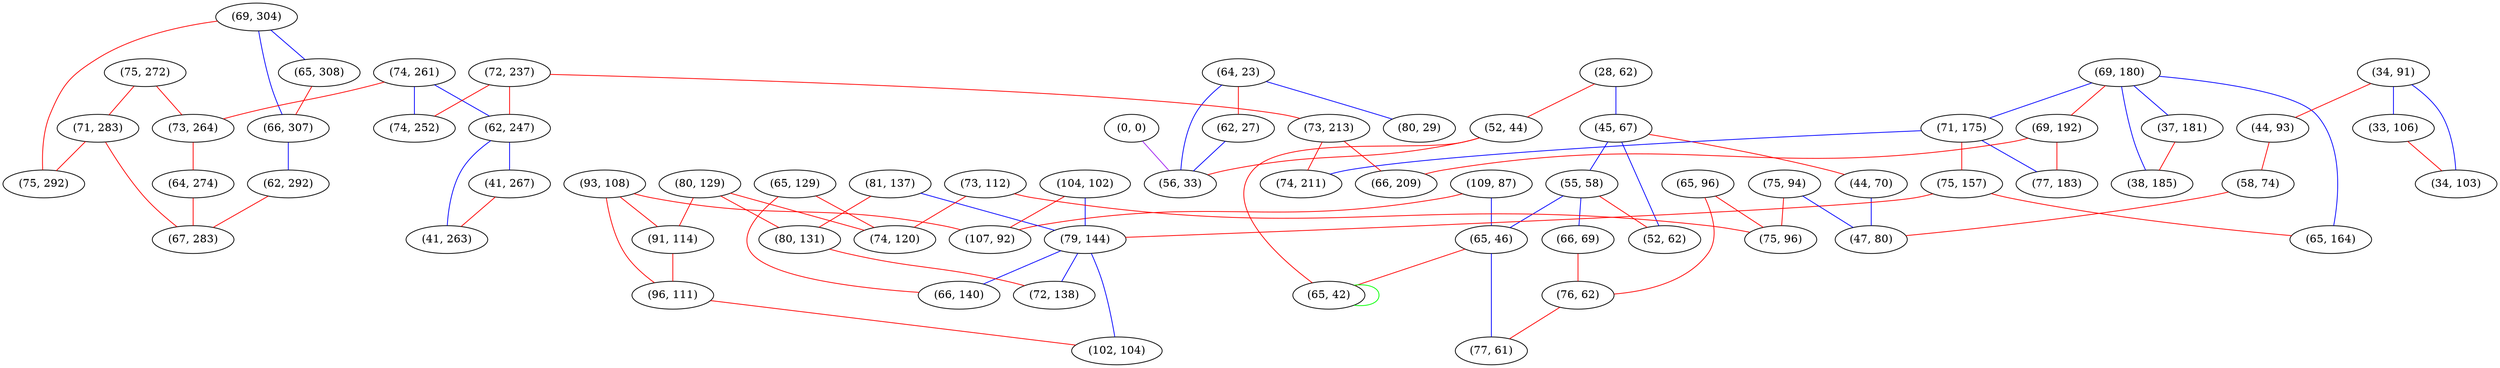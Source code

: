 graph "" {
"(75, 272)";
"(109, 87)";
"(28, 62)";
"(69, 304)";
"(45, 67)";
"(71, 283)";
"(44, 70)";
"(69, 180)";
"(0, 0)";
"(37, 181)";
"(55, 58)";
"(66, 69)";
"(34, 91)";
"(64, 23)";
"(71, 175)";
"(74, 261)";
"(52, 44)";
"(72, 237)";
"(81, 137)";
"(73, 213)";
"(65, 129)";
"(62, 247)";
"(52, 62)";
"(93, 108)";
"(75, 157)";
"(80, 129)";
"(69, 192)";
"(44, 93)";
"(104, 102)";
"(65, 96)";
"(79, 144)";
"(91, 114)";
"(65, 308)";
"(107, 92)";
"(62, 27)";
"(77, 183)";
"(66, 307)";
"(73, 112)";
"(75, 94)";
"(74, 211)";
"(73, 264)";
"(75, 292)";
"(65, 46)";
"(64, 274)";
"(33, 106)";
"(41, 267)";
"(76, 62)";
"(58, 74)";
"(65, 42)";
"(62, 292)";
"(47, 80)";
"(66, 140)";
"(66, 209)";
"(41, 263)";
"(34, 103)";
"(96, 111)";
"(80, 131)";
"(80, 29)";
"(72, 138)";
"(65, 164)";
"(67, 283)";
"(75, 96)";
"(74, 120)";
"(38, 185)";
"(102, 104)";
"(56, 33)";
"(74, 252)";
"(77, 61)";
"(75, 272)" -- "(71, 283)"  [color=red, key=0, weight=1];
"(75, 272)" -- "(73, 264)"  [color=red, key=0, weight=1];
"(109, 87)" -- "(65, 46)"  [color=blue, key=0, weight=3];
"(109, 87)" -- "(107, 92)"  [color=red, key=0, weight=1];
"(28, 62)" -- "(52, 44)"  [color=red, key=0, weight=1];
"(28, 62)" -- "(45, 67)"  [color=blue, key=0, weight=3];
"(69, 304)" -- "(66, 307)"  [color=blue, key=0, weight=3];
"(69, 304)" -- "(75, 292)"  [color=red, key=0, weight=1];
"(69, 304)" -- "(65, 308)"  [color=blue, key=0, weight=3];
"(45, 67)" -- "(52, 62)"  [color=blue, key=0, weight=3];
"(45, 67)" -- "(44, 70)"  [color=red, key=0, weight=1];
"(45, 67)" -- "(55, 58)"  [color=blue, key=0, weight=3];
"(71, 283)" -- "(75, 292)"  [color=red, key=0, weight=1];
"(71, 283)" -- "(67, 283)"  [color=red, key=0, weight=1];
"(44, 70)" -- "(47, 80)"  [color=blue, key=0, weight=3];
"(69, 180)" -- "(65, 164)"  [color=blue, key=0, weight=3];
"(69, 180)" -- "(38, 185)"  [color=blue, key=0, weight=3];
"(69, 180)" -- "(37, 181)"  [color=blue, key=0, weight=3];
"(69, 180)" -- "(69, 192)"  [color=red, key=0, weight=1];
"(69, 180)" -- "(71, 175)"  [color=blue, key=0, weight=3];
"(0, 0)" -- "(56, 33)"  [color=purple, key=0, weight=4];
"(37, 181)" -- "(38, 185)"  [color=red, key=0, weight=1];
"(55, 58)" -- "(66, 69)"  [color=blue, key=0, weight=3];
"(55, 58)" -- "(65, 46)"  [color=blue, key=0, weight=3];
"(55, 58)" -- "(52, 62)"  [color=red, key=0, weight=1];
"(66, 69)" -- "(76, 62)"  [color=red, key=0, weight=1];
"(34, 91)" -- "(44, 93)"  [color=red, key=0, weight=1];
"(34, 91)" -- "(33, 106)"  [color=blue, key=0, weight=3];
"(34, 91)" -- "(34, 103)"  [color=blue, key=0, weight=3];
"(64, 23)" -- "(62, 27)"  [color=red, key=0, weight=1];
"(64, 23)" -- "(56, 33)"  [color=blue, key=0, weight=3];
"(64, 23)" -- "(80, 29)"  [color=blue, key=0, weight=3];
"(71, 175)" -- "(77, 183)"  [color=blue, key=0, weight=3];
"(71, 175)" -- "(74, 211)"  [color=blue, key=0, weight=3];
"(71, 175)" -- "(75, 157)"  [color=red, key=0, weight=1];
"(74, 261)" -- "(73, 264)"  [color=red, key=0, weight=1];
"(74, 261)" -- "(62, 247)"  [color=blue, key=0, weight=3];
"(74, 261)" -- "(74, 252)"  [color=blue, key=0, weight=3];
"(52, 44)" -- "(65, 42)"  [color=red, key=0, weight=1];
"(52, 44)" -- "(56, 33)"  [color=red, key=0, weight=1];
"(72, 237)" -- "(73, 213)"  [color=red, key=0, weight=1];
"(72, 237)" -- "(62, 247)"  [color=red, key=0, weight=1];
"(72, 237)" -- "(74, 252)"  [color=red, key=0, weight=1];
"(81, 137)" -- "(80, 131)"  [color=red, key=0, weight=1];
"(81, 137)" -- "(79, 144)"  [color=blue, key=0, weight=3];
"(73, 213)" -- "(74, 211)"  [color=red, key=0, weight=1];
"(73, 213)" -- "(66, 209)"  [color=red, key=0, weight=1];
"(65, 129)" -- "(74, 120)"  [color=red, key=0, weight=1];
"(65, 129)" -- "(66, 140)"  [color=red, key=0, weight=1];
"(62, 247)" -- "(41, 267)"  [color=blue, key=0, weight=3];
"(62, 247)" -- "(41, 263)"  [color=blue, key=0, weight=3];
"(93, 108)" -- "(91, 114)"  [color=red, key=0, weight=1];
"(93, 108)" -- "(107, 92)"  [color=red, key=0, weight=1];
"(93, 108)" -- "(96, 111)"  [color=red, key=0, weight=1];
"(75, 157)" -- "(79, 144)"  [color=red, key=0, weight=1];
"(75, 157)" -- "(65, 164)"  [color=red, key=0, weight=1];
"(80, 129)" -- "(74, 120)"  [color=red, key=0, weight=1];
"(80, 129)" -- "(80, 131)"  [color=red, key=0, weight=1];
"(80, 129)" -- "(91, 114)"  [color=red, key=0, weight=1];
"(69, 192)" -- "(77, 183)"  [color=red, key=0, weight=1];
"(69, 192)" -- "(66, 209)"  [color=red, key=0, weight=1];
"(44, 93)" -- "(58, 74)"  [color=red, key=0, weight=1];
"(104, 102)" -- "(79, 144)"  [color=blue, key=0, weight=3];
"(104, 102)" -- "(107, 92)"  [color=red, key=0, weight=1];
"(65, 96)" -- "(75, 96)"  [color=red, key=0, weight=1];
"(65, 96)" -- "(76, 62)"  [color=red, key=0, weight=1];
"(79, 144)" -- "(72, 138)"  [color=blue, key=0, weight=3];
"(79, 144)" -- "(66, 140)"  [color=blue, key=0, weight=3];
"(79, 144)" -- "(102, 104)"  [color=blue, key=0, weight=3];
"(91, 114)" -- "(96, 111)"  [color=red, key=0, weight=1];
"(65, 308)" -- "(66, 307)"  [color=red, key=0, weight=1];
"(62, 27)" -- "(56, 33)"  [color=blue, key=0, weight=3];
"(66, 307)" -- "(62, 292)"  [color=blue, key=0, weight=3];
"(73, 112)" -- "(75, 96)"  [color=red, key=0, weight=1];
"(73, 112)" -- "(74, 120)"  [color=red, key=0, weight=1];
"(75, 94)" -- "(75, 96)"  [color=red, key=0, weight=1];
"(75, 94)" -- "(47, 80)"  [color=blue, key=0, weight=3];
"(73, 264)" -- "(64, 274)"  [color=red, key=0, weight=1];
"(65, 46)" -- "(65, 42)"  [color=red, key=0, weight=1];
"(65, 46)" -- "(77, 61)"  [color=blue, key=0, weight=3];
"(64, 274)" -- "(67, 283)"  [color=red, key=0, weight=1];
"(33, 106)" -- "(34, 103)"  [color=red, key=0, weight=1];
"(41, 267)" -- "(41, 263)"  [color=red, key=0, weight=1];
"(76, 62)" -- "(77, 61)"  [color=red, key=0, weight=1];
"(58, 74)" -- "(47, 80)"  [color=red, key=0, weight=1];
"(65, 42)" -- "(65, 42)"  [color=green, key=0, weight=2];
"(62, 292)" -- "(67, 283)"  [color=red, key=0, weight=1];
"(96, 111)" -- "(102, 104)"  [color=red, key=0, weight=1];
"(80, 131)" -- "(72, 138)"  [color=red, key=0, weight=1];
}
